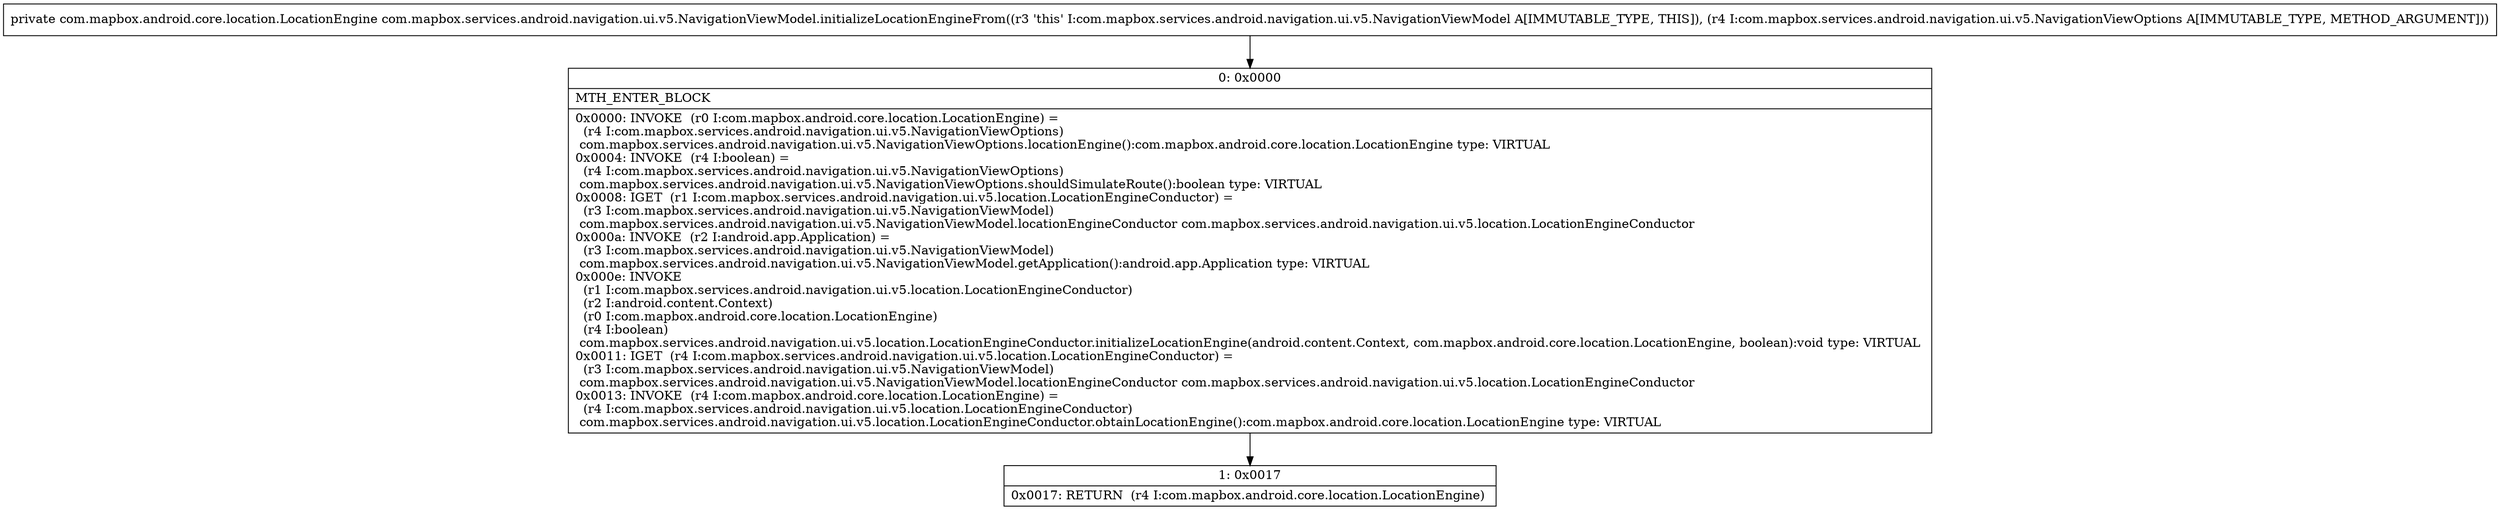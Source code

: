 digraph "CFG forcom.mapbox.services.android.navigation.ui.v5.NavigationViewModel.initializeLocationEngineFrom(Lcom\/mapbox\/services\/android\/navigation\/ui\/v5\/NavigationViewOptions;)Lcom\/mapbox\/android\/core\/location\/LocationEngine;" {
Node_0 [shape=record,label="{0\:\ 0x0000|MTH_ENTER_BLOCK\l|0x0000: INVOKE  (r0 I:com.mapbox.android.core.location.LocationEngine) = \l  (r4 I:com.mapbox.services.android.navigation.ui.v5.NavigationViewOptions)\l com.mapbox.services.android.navigation.ui.v5.NavigationViewOptions.locationEngine():com.mapbox.android.core.location.LocationEngine type: VIRTUAL \l0x0004: INVOKE  (r4 I:boolean) = \l  (r4 I:com.mapbox.services.android.navigation.ui.v5.NavigationViewOptions)\l com.mapbox.services.android.navigation.ui.v5.NavigationViewOptions.shouldSimulateRoute():boolean type: VIRTUAL \l0x0008: IGET  (r1 I:com.mapbox.services.android.navigation.ui.v5.location.LocationEngineConductor) = \l  (r3 I:com.mapbox.services.android.navigation.ui.v5.NavigationViewModel)\l com.mapbox.services.android.navigation.ui.v5.NavigationViewModel.locationEngineConductor com.mapbox.services.android.navigation.ui.v5.location.LocationEngineConductor \l0x000a: INVOKE  (r2 I:android.app.Application) = \l  (r3 I:com.mapbox.services.android.navigation.ui.v5.NavigationViewModel)\l com.mapbox.services.android.navigation.ui.v5.NavigationViewModel.getApplication():android.app.Application type: VIRTUAL \l0x000e: INVOKE  \l  (r1 I:com.mapbox.services.android.navigation.ui.v5.location.LocationEngineConductor)\l  (r2 I:android.content.Context)\l  (r0 I:com.mapbox.android.core.location.LocationEngine)\l  (r4 I:boolean)\l com.mapbox.services.android.navigation.ui.v5.location.LocationEngineConductor.initializeLocationEngine(android.content.Context, com.mapbox.android.core.location.LocationEngine, boolean):void type: VIRTUAL \l0x0011: IGET  (r4 I:com.mapbox.services.android.navigation.ui.v5.location.LocationEngineConductor) = \l  (r3 I:com.mapbox.services.android.navigation.ui.v5.NavigationViewModel)\l com.mapbox.services.android.navigation.ui.v5.NavigationViewModel.locationEngineConductor com.mapbox.services.android.navigation.ui.v5.location.LocationEngineConductor \l0x0013: INVOKE  (r4 I:com.mapbox.android.core.location.LocationEngine) = \l  (r4 I:com.mapbox.services.android.navigation.ui.v5.location.LocationEngineConductor)\l com.mapbox.services.android.navigation.ui.v5.location.LocationEngineConductor.obtainLocationEngine():com.mapbox.android.core.location.LocationEngine type: VIRTUAL \l}"];
Node_1 [shape=record,label="{1\:\ 0x0017|0x0017: RETURN  (r4 I:com.mapbox.android.core.location.LocationEngine) \l}"];
MethodNode[shape=record,label="{private com.mapbox.android.core.location.LocationEngine com.mapbox.services.android.navigation.ui.v5.NavigationViewModel.initializeLocationEngineFrom((r3 'this' I:com.mapbox.services.android.navigation.ui.v5.NavigationViewModel A[IMMUTABLE_TYPE, THIS]), (r4 I:com.mapbox.services.android.navigation.ui.v5.NavigationViewOptions A[IMMUTABLE_TYPE, METHOD_ARGUMENT])) }"];
MethodNode -> Node_0;
Node_0 -> Node_1;
}

